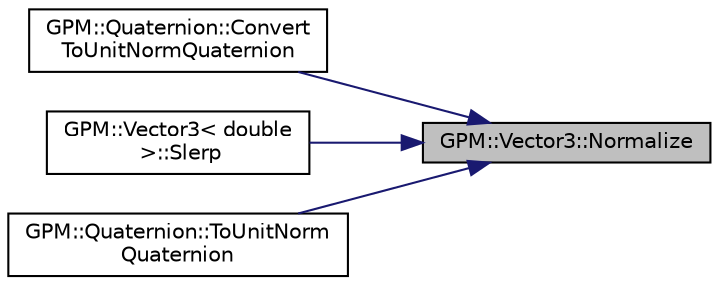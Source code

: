 digraph "GPM::Vector3::Normalize"
{
 // INTERACTIVE_SVG=YES
 // LATEX_PDF_SIZE
  edge [fontname="Helvetica",fontsize="10",labelfontname="Helvetica",labelfontsize="10"];
  node [fontname="Helvetica",fontsize="10",shape=record];
  rankdir="RL";
  Node76 [label="GPM::Vector3::Normalize",height=0.2,width=0.4,color="black", fillcolor="grey75", style="filled", fontcolor="black",tooltip="Normalize current vector."];
  Node76 -> Node77 [dir="back",color="midnightblue",fontsize="10",style="solid",fontname="Helvetica"];
  Node77 [label="GPM::Quaternion::Convert\lToUnitNormQuaternion",height=0.2,width=0.4,color="black", fillcolor="white", style="filled",URL="$struct_g_p_m_1_1_quaternion.html#a87882ad61ea5b1b34ed51be9b62a2ac8",tooltip="Convert the current quaternion to unit quaternion."];
  Node76 -> Node78 [dir="back",color="midnightblue",fontsize="10",style="solid",fontname="Helvetica"];
  Node78 [label="GPM::Vector3\< double\l \>::Slerp",height=0.2,width=0.4,color="black", fillcolor="white", style="filled",URL="$struct_g_p_m_1_1_vector3.html#a4a786c0a4d938a73f115bc72678ead95",tooltip="Slerp VectorA to the VectorB with a factor."];
  Node76 -> Node79 [dir="back",color="midnightblue",fontsize="10",style="solid",fontname="Helvetica"];
  Node79 [label="GPM::Quaternion::ToUnitNorm\lQuaternion",height=0.2,width=0.4,color="black", fillcolor="white", style="filled",URL="$struct_g_p_m_1_1_quaternion.html#af9c8f2d1ba00736145cdab9899f36b12",tooltip="Transform the current quaternion to a unit quaternion."];
}
